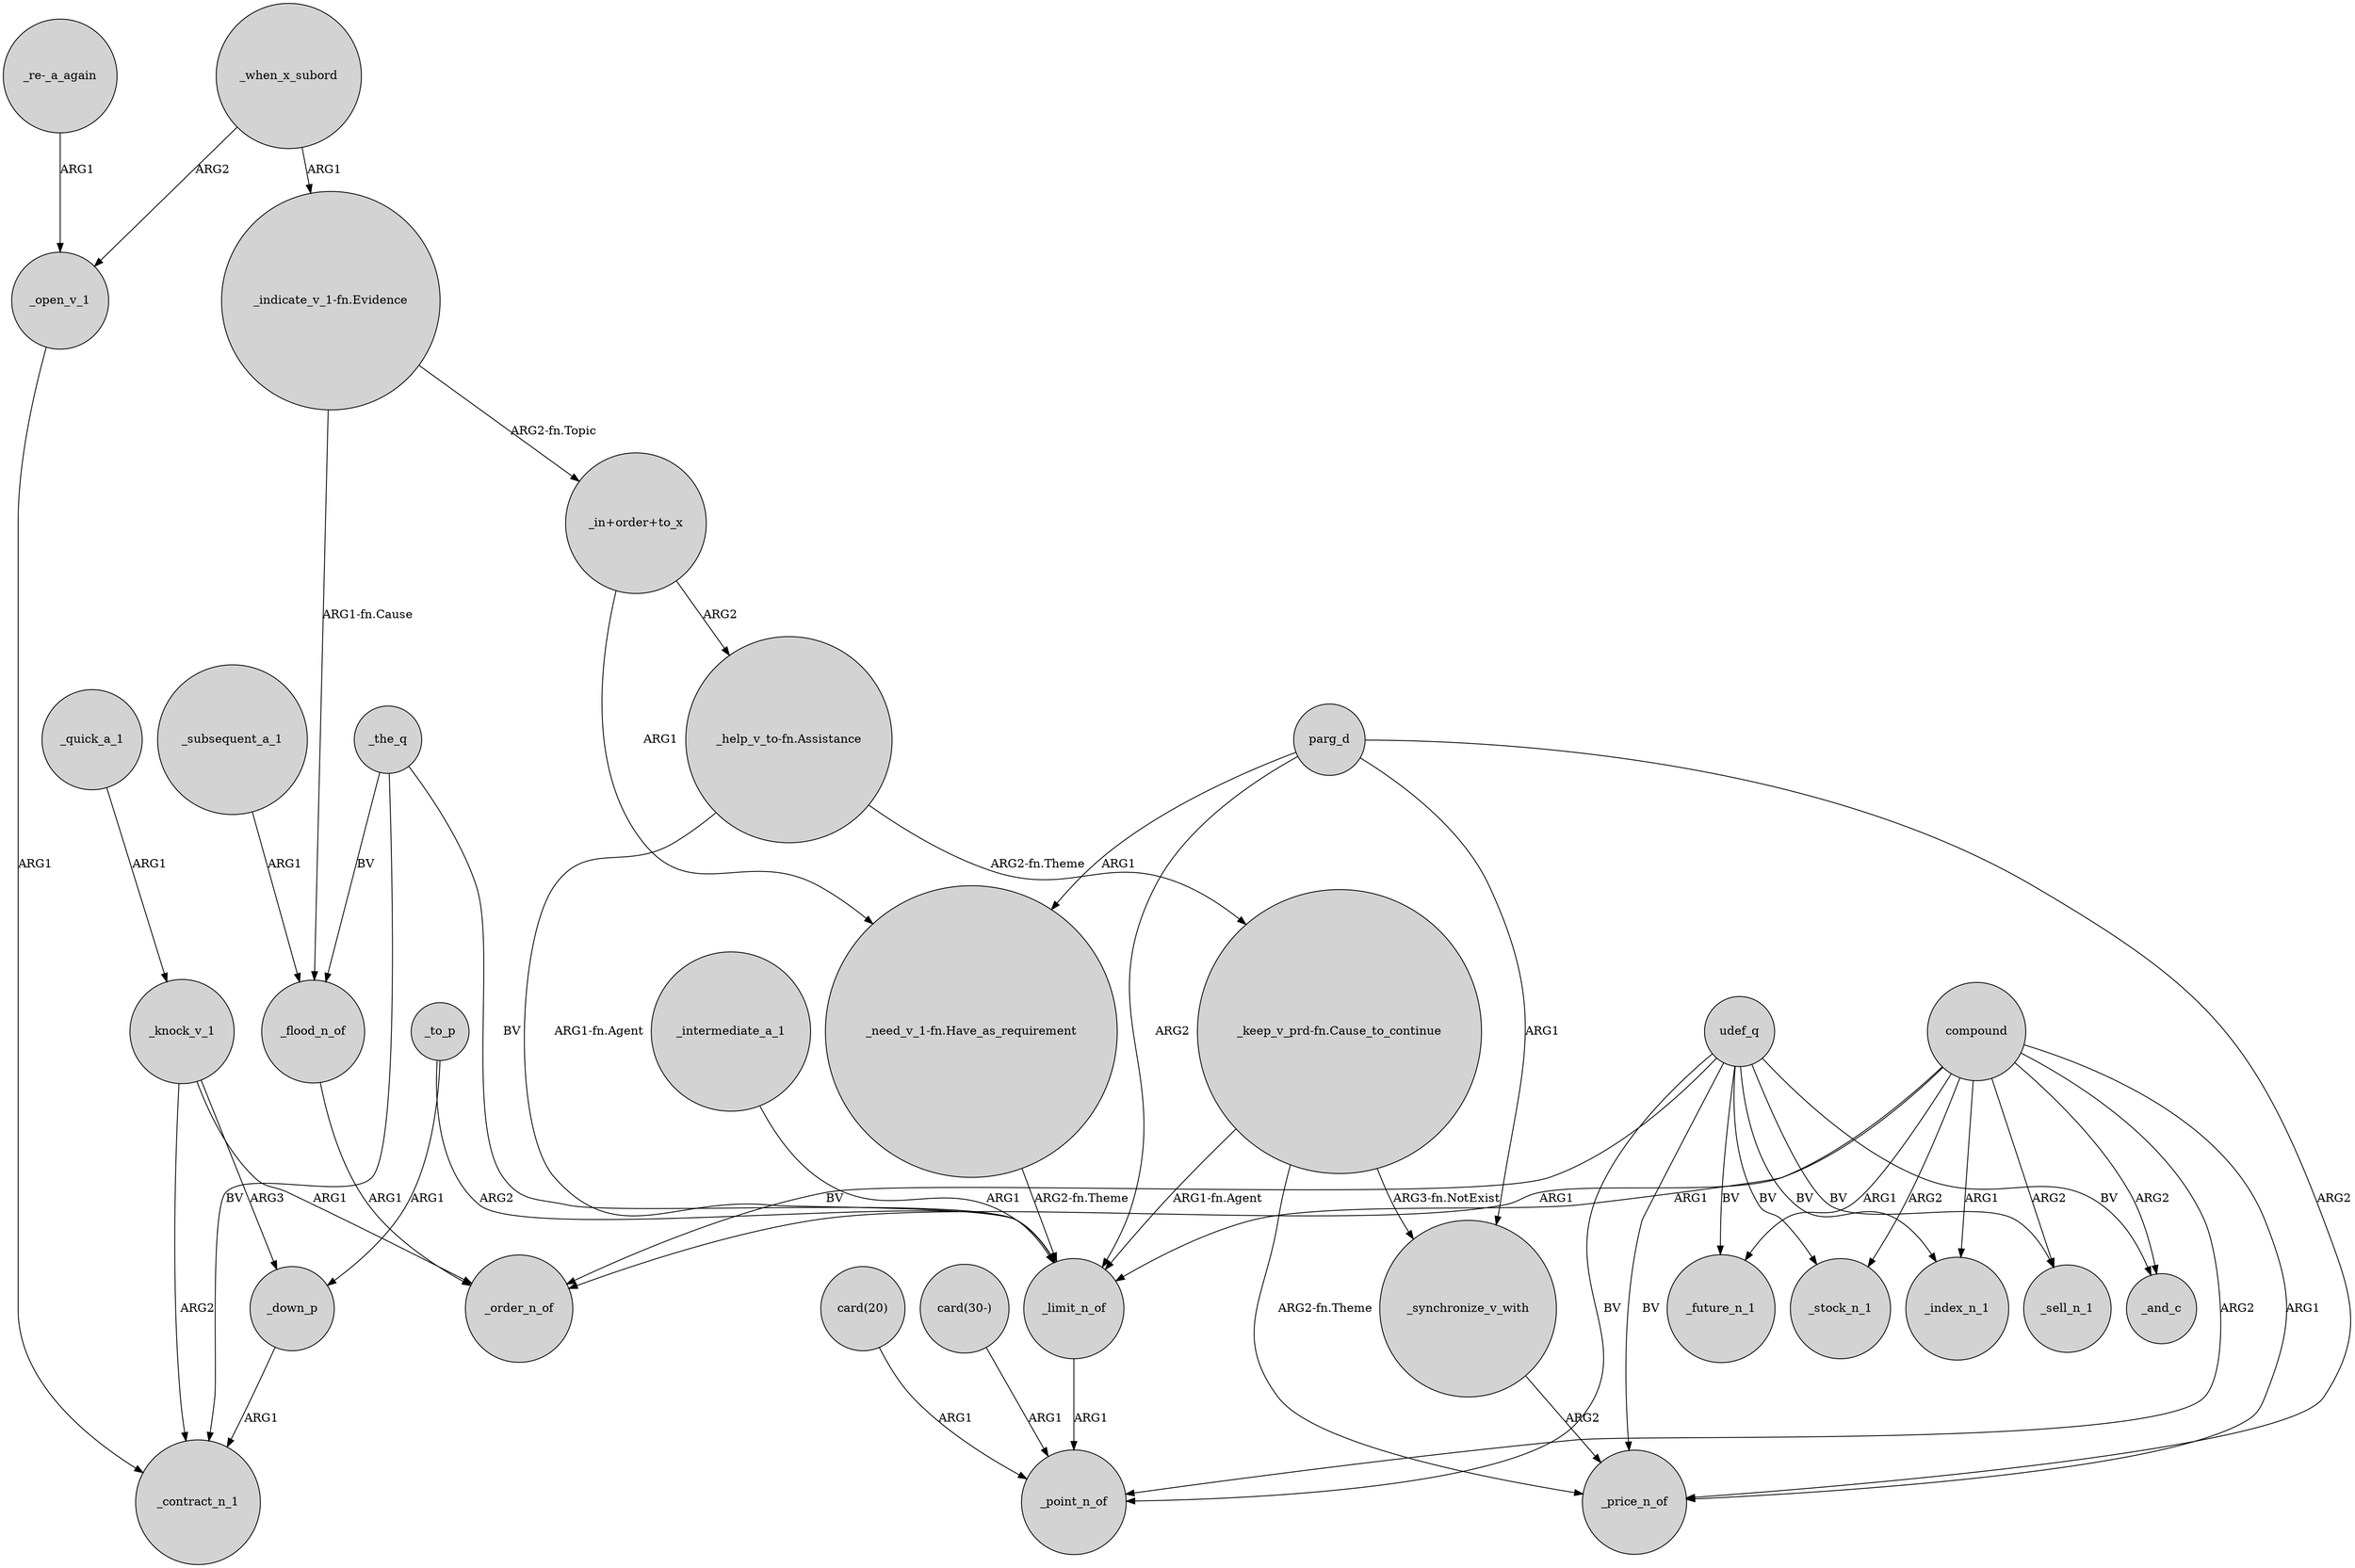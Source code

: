 digraph {
	node [shape=circle style=filled]
	_the_q -> _flood_n_of [label=BV]
	_to_p -> _limit_n_of [label=ARG2]
	"card(20)" -> _point_n_of [label=ARG1]
	_knock_v_1 -> _order_n_of [label=ARG1]
	parg_d -> "_need_v_1-fn.Have_as_requirement" [label=ARG1]
	udef_q -> _price_n_of [label=BV]
	compound -> _future_n_1 [label=ARG1]
	udef_q -> _order_n_of [label=BV]
	_when_x_subord -> _open_v_1 [label=ARG2]
	compound -> _sell_n_1 [label=ARG2]
	compound -> _limit_n_of [label=ARG1]
	"_keep_v_prd-fn.Cause_to_continue" -> _synchronize_v_with [label="ARG3-fn.NotExist"]
	udef_q -> _index_n_1 [label=BV]
	"_need_v_1-fn.Have_as_requirement" -> _limit_n_of [label="ARG2-fn.Theme"]
	_when_x_subord -> "_indicate_v_1-fn.Evidence" [label=ARG1]
	"_re-_a_again" -> _open_v_1 [label=ARG1]
	"_help_v_to-fn.Assistance" -> _limit_n_of [label="ARG1-fn.Agent"]
	compound -> _stock_n_1 [label=ARG2]
	"_indicate_v_1-fn.Evidence" -> "_in+order+to_x" [label="ARG2-fn.Topic"]
	_knock_v_1 -> _down_p [label=ARG3]
	_knock_v_1 -> _contract_n_1 [label=ARG2]
	compound -> _index_n_1 [label=ARG1]
	parg_d -> _synchronize_v_with [label=ARG1]
	udef_q -> _sell_n_1 [label=BV]
	_the_q -> _contract_n_1 [label=BV]
	"_help_v_to-fn.Assistance" -> "_keep_v_prd-fn.Cause_to_continue" [label="ARG2-fn.Theme"]
	_open_v_1 -> _contract_n_1 [label=ARG1]
	_subsequent_a_1 -> _flood_n_of [label=ARG1]
	_limit_n_of -> _point_n_of [label=ARG1]
	compound -> _and_c [label=ARG2]
	"_in+order+to_x" -> "_need_v_1-fn.Have_as_requirement" [label=ARG1]
	compound -> _order_n_of [label=ARG1]
	compound -> _point_n_of [label=ARG2]
	"_keep_v_prd-fn.Cause_to_continue" -> _price_n_of [label="ARG2-fn.Theme"]
	udef_q -> _stock_n_1 [label=BV]
	_down_p -> _contract_n_1 [label=ARG1]
	"card(30-)" -> _point_n_of [label=ARG1]
	udef_q -> _future_n_1 [label=BV]
	"_keep_v_prd-fn.Cause_to_continue" -> _limit_n_of [label="ARG1-fn.Agent"]
	_synchronize_v_with -> _price_n_of [label=ARG2]
	parg_d -> _limit_n_of [label=ARG2]
	"_indicate_v_1-fn.Evidence" -> _flood_n_of [label="ARG1-fn.Cause"]
	"_in+order+to_x" -> "_help_v_to-fn.Assistance" [label=ARG2]
	parg_d -> _price_n_of [label=ARG2]
	_to_p -> _down_p [label=ARG1]
	compound -> _price_n_of [label=ARG1]
	udef_q -> _and_c [label=BV]
	_intermediate_a_1 -> _limit_n_of [label=ARG1]
	_quick_a_1 -> _knock_v_1 [label=ARG1]
	_the_q -> _limit_n_of [label=BV]
	_flood_n_of -> _order_n_of [label=ARG1]
	udef_q -> _point_n_of [label=BV]
}
